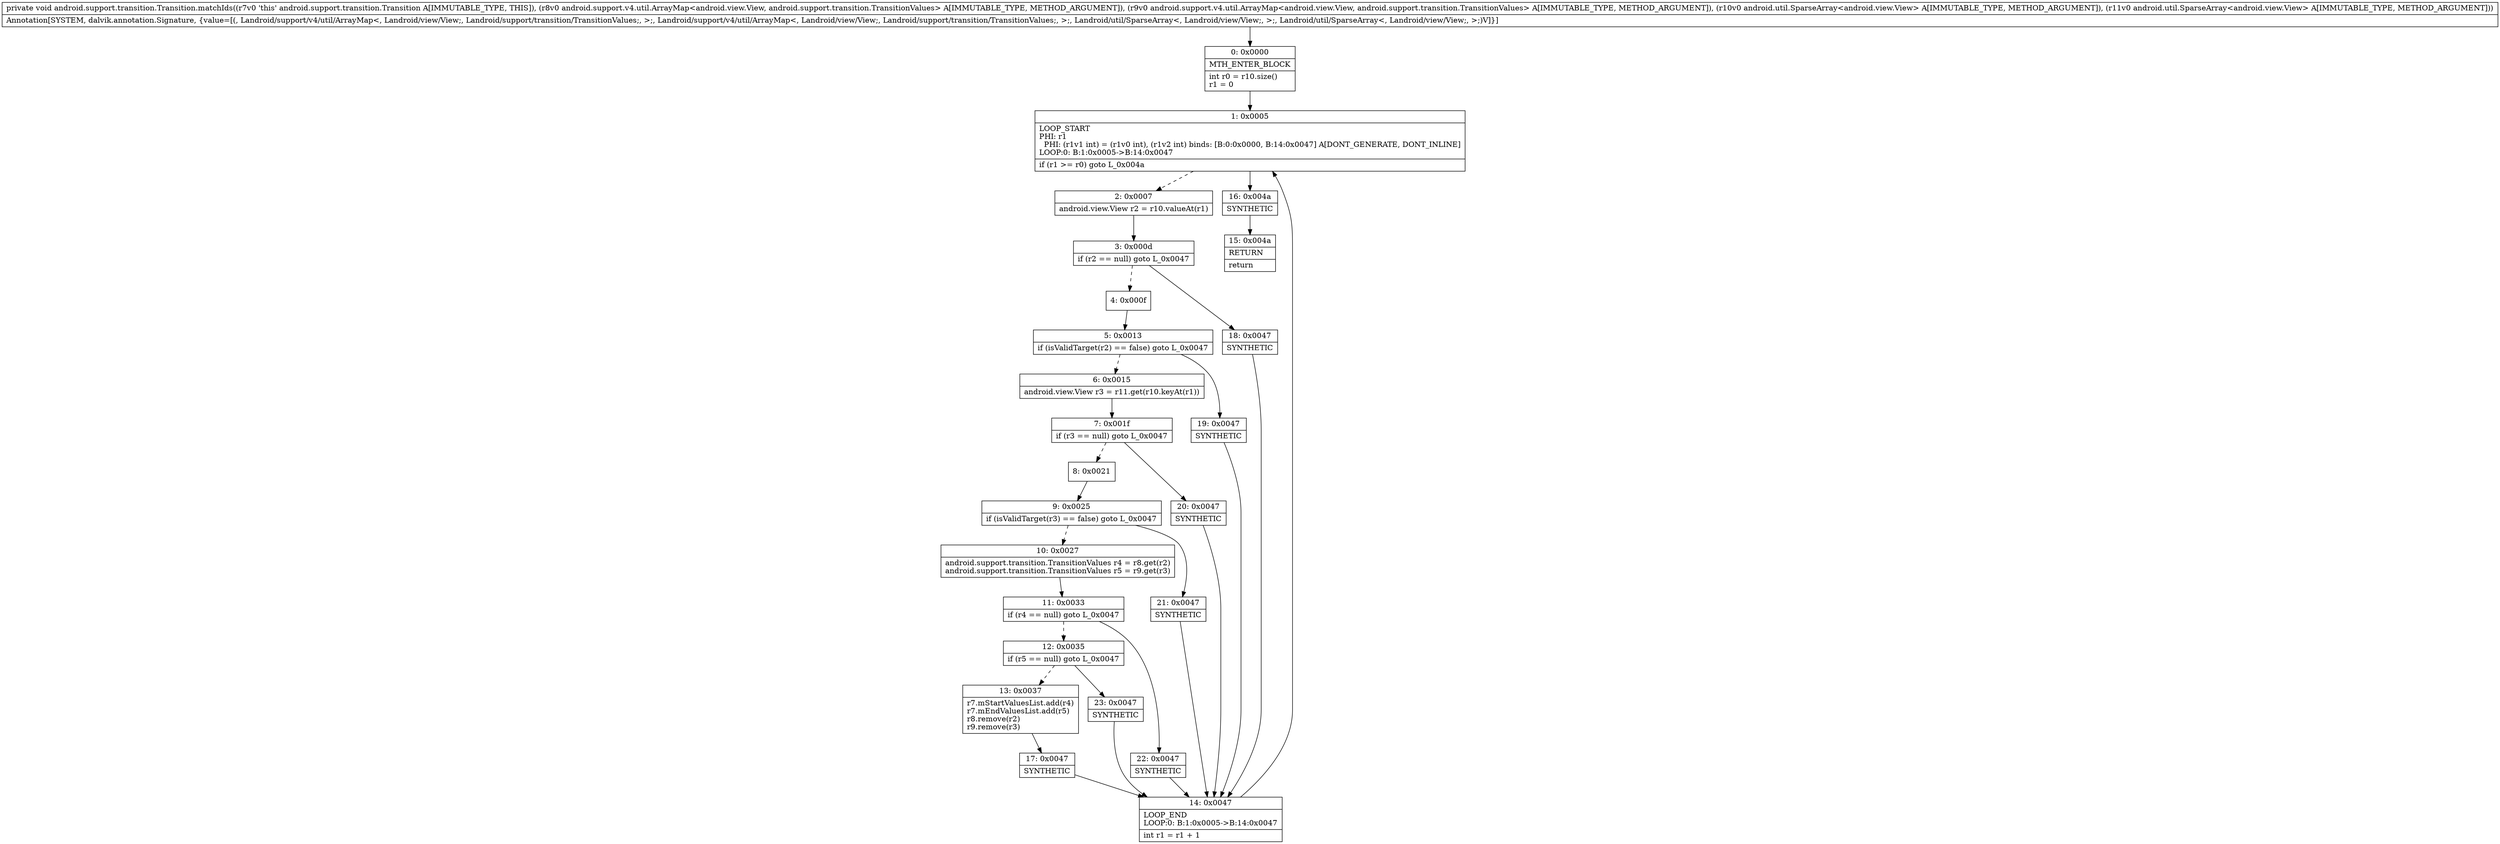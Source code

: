 digraph "CFG forandroid.support.transition.Transition.matchIds(Landroid\/support\/v4\/util\/ArrayMap;Landroid\/support\/v4\/util\/ArrayMap;Landroid\/util\/SparseArray;Landroid\/util\/SparseArray;)V" {
Node_0 [shape=record,label="{0\:\ 0x0000|MTH_ENTER_BLOCK\l|int r0 = r10.size()\lr1 = 0\l}"];
Node_1 [shape=record,label="{1\:\ 0x0005|LOOP_START\lPHI: r1 \l  PHI: (r1v1 int) = (r1v0 int), (r1v2 int) binds: [B:0:0x0000, B:14:0x0047] A[DONT_GENERATE, DONT_INLINE]\lLOOP:0: B:1:0x0005\-\>B:14:0x0047\l|if (r1 \>= r0) goto L_0x004a\l}"];
Node_2 [shape=record,label="{2\:\ 0x0007|android.view.View r2 = r10.valueAt(r1)\l}"];
Node_3 [shape=record,label="{3\:\ 0x000d|if (r2 == null) goto L_0x0047\l}"];
Node_4 [shape=record,label="{4\:\ 0x000f}"];
Node_5 [shape=record,label="{5\:\ 0x0013|if (isValidTarget(r2) == false) goto L_0x0047\l}"];
Node_6 [shape=record,label="{6\:\ 0x0015|android.view.View r3 = r11.get(r10.keyAt(r1))\l}"];
Node_7 [shape=record,label="{7\:\ 0x001f|if (r3 == null) goto L_0x0047\l}"];
Node_8 [shape=record,label="{8\:\ 0x0021}"];
Node_9 [shape=record,label="{9\:\ 0x0025|if (isValidTarget(r3) == false) goto L_0x0047\l}"];
Node_10 [shape=record,label="{10\:\ 0x0027|android.support.transition.TransitionValues r4 = r8.get(r2)\landroid.support.transition.TransitionValues r5 = r9.get(r3)\l}"];
Node_11 [shape=record,label="{11\:\ 0x0033|if (r4 == null) goto L_0x0047\l}"];
Node_12 [shape=record,label="{12\:\ 0x0035|if (r5 == null) goto L_0x0047\l}"];
Node_13 [shape=record,label="{13\:\ 0x0037|r7.mStartValuesList.add(r4)\lr7.mEndValuesList.add(r5)\lr8.remove(r2)\lr9.remove(r3)\l}"];
Node_14 [shape=record,label="{14\:\ 0x0047|LOOP_END\lLOOP:0: B:1:0x0005\-\>B:14:0x0047\l|int r1 = r1 + 1\l}"];
Node_15 [shape=record,label="{15\:\ 0x004a|RETURN\l|return\l}"];
Node_16 [shape=record,label="{16\:\ 0x004a|SYNTHETIC\l}"];
Node_17 [shape=record,label="{17\:\ 0x0047|SYNTHETIC\l}"];
Node_18 [shape=record,label="{18\:\ 0x0047|SYNTHETIC\l}"];
Node_19 [shape=record,label="{19\:\ 0x0047|SYNTHETIC\l}"];
Node_20 [shape=record,label="{20\:\ 0x0047|SYNTHETIC\l}"];
Node_21 [shape=record,label="{21\:\ 0x0047|SYNTHETIC\l}"];
Node_22 [shape=record,label="{22\:\ 0x0047|SYNTHETIC\l}"];
Node_23 [shape=record,label="{23\:\ 0x0047|SYNTHETIC\l}"];
MethodNode[shape=record,label="{private void android.support.transition.Transition.matchIds((r7v0 'this' android.support.transition.Transition A[IMMUTABLE_TYPE, THIS]), (r8v0 android.support.v4.util.ArrayMap\<android.view.View, android.support.transition.TransitionValues\> A[IMMUTABLE_TYPE, METHOD_ARGUMENT]), (r9v0 android.support.v4.util.ArrayMap\<android.view.View, android.support.transition.TransitionValues\> A[IMMUTABLE_TYPE, METHOD_ARGUMENT]), (r10v0 android.util.SparseArray\<android.view.View\> A[IMMUTABLE_TYPE, METHOD_ARGUMENT]), (r11v0 android.util.SparseArray\<android.view.View\> A[IMMUTABLE_TYPE, METHOD_ARGUMENT]))  | Annotation[SYSTEM, dalvik.annotation.Signature, \{value=[(, Landroid\/support\/v4\/util\/ArrayMap\<, Landroid\/view\/View;, Landroid\/support\/transition\/TransitionValues;, \>;, Landroid\/support\/v4\/util\/ArrayMap\<, Landroid\/view\/View;, Landroid\/support\/transition\/TransitionValues;, \>;, Landroid\/util\/SparseArray\<, Landroid\/view\/View;, \>;, Landroid\/util\/SparseArray\<, Landroid\/view\/View;, \>;)V]\}]\l}"];
MethodNode -> Node_0;
Node_0 -> Node_1;
Node_1 -> Node_2[style=dashed];
Node_1 -> Node_16;
Node_2 -> Node_3;
Node_3 -> Node_4[style=dashed];
Node_3 -> Node_18;
Node_4 -> Node_5;
Node_5 -> Node_6[style=dashed];
Node_5 -> Node_19;
Node_6 -> Node_7;
Node_7 -> Node_8[style=dashed];
Node_7 -> Node_20;
Node_8 -> Node_9;
Node_9 -> Node_10[style=dashed];
Node_9 -> Node_21;
Node_10 -> Node_11;
Node_11 -> Node_12[style=dashed];
Node_11 -> Node_22;
Node_12 -> Node_13[style=dashed];
Node_12 -> Node_23;
Node_13 -> Node_17;
Node_14 -> Node_1;
Node_16 -> Node_15;
Node_17 -> Node_14;
Node_18 -> Node_14;
Node_19 -> Node_14;
Node_20 -> Node_14;
Node_21 -> Node_14;
Node_22 -> Node_14;
Node_23 -> Node_14;
}

